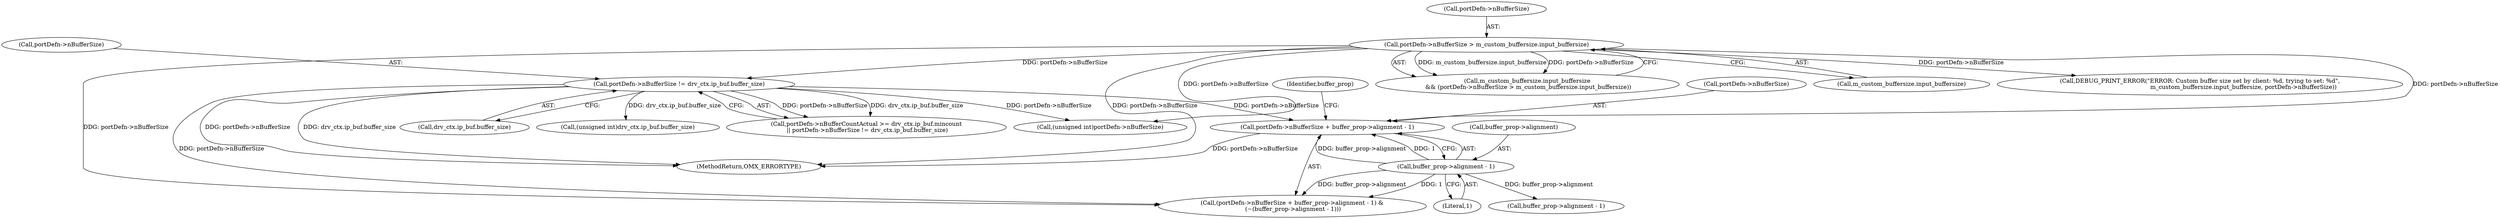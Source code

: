 digraph "0_Android_560ccdb509a7b86186fac0fce1b25bd9a3e6a6e8_2@pointer" {
"1001258" [label="(Call,portDefn->nBufferSize + buffer_prop->alignment - 1)"];
"1001222" [label="(Call,portDefn->nBufferSize != drv_ctx.ip_buf.buffer_size)"];
"1001191" [label="(Call,portDefn->nBufferSize > m_custom_buffersize.input_buffersize)"];
"1001262" [label="(Call,buffer_prop->alignment - 1)"];
"1001222" [label="(Call,portDefn->nBufferSize != drv_ctx.ip_buf.buffer_size)"];
"1001266" [label="(Literal,1)"];
"1001187" [label="(Call,m_custom_buffersize.input_buffersize\n && (portDefn->nBufferSize > m_custom_buffersize.input_buffersize))"];
"1001263" [label="(Call,buffer_prop->alignment)"];
"1001270" [label="(Identifier,buffer_prop)"];
"1001259" [label="(Call,portDefn->nBufferSize)"];
"1001301" [label="(Call,(unsigned int)portDefn->nBufferSize)"];
"1001223" [label="(Call,portDefn->nBufferSize)"];
"1003102" [label="(MethodReturn,OMX_ERRORTYPE)"];
"1001195" [label="(Call,m_custom_buffersize.input_buffersize)"];
"1001226" [label="(Call,drv_ctx.ip_buf.buffer_size)"];
"1001262" [label="(Call,buffer_prop->alignment - 1)"];
"1001199" [label="(Call,DEBUG_PRINT_ERROR(\"ERROR: Custom buffer size set by client: %d, trying to set: %d\",\n                                               m_custom_buffersize.input_buffersize, portDefn->nBufferSize))"];
"1001268" [label="(Call,buffer_prop->alignment - 1)"];
"1001192" [label="(Call,portDefn->nBufferSize)"];
"1001258" [label="(Call,portDefn->nBufferSize + buffer_prop->alignment - 1)"];
"1001289" [label="(Call,(unsigned int)drv_ctx.ip_buf.buffer_size)"];
"1001191" [label="(Call,portDefn->nBufferSize > m_custom_buffersize.input_buffersize)"];
"1001212" [label="(Call,portDefn->nBufferCountActual >= drv_ctx.ip_buf.mincount\n || portDefn->nBufferSize != drv_ctx.ip_buf.buffer_size)"];
"1001257" [label="(Call,(portDefn->nBufferSize + buffer_prop->alignment - 1) &\n (~(buffer_prop->alignment - 1)))"];
"1001258" -> "1001257"  [label="AST: "];
"1001258" -> "1001262"  [label="CFG: "];
"1001259" -> "1001258"  [label="AST: "];
"1001262" -> "1001258"  [label="AST: "];
"1001270" -> "1001258"  [label="CFG: "];
"1001258" -> "1003102"  [label="DDG: portDefn->nBufferSize"];
"1001222" -> "1001258"  [label="DDG: portDefn->nBufferSize"];
"1001191" -> "1001258"  [label="DDG: portDefn->nBufferSize"];
"1001262" -> "1001258"  [label="DDG: buffer_prop->alignment"];
"1001262" -> "1001258"  [label="DDG: 1"];
"1001222" -> "1001212"  [label="AST: "];
"1001222" -> "1001226"  [label="CFG: "];
"1001223" -> "1001222"  [label="AST: "];
"1001226" -> "1001222"  [label="AST: "];
"1001212" -> "1001222"  [label="CFG: "];
"1001222" -> "1003102"  [label="DDG: portDefn->nBufferSize"];
"1001222" -> "1003102"  [label="DDG: drv_ctx.ip_buf.buffer_size"];
"1001222" -> "1001212"  [label="DDG: portDefn->nBufferSize"];
"1001222" -> "1001212"  [label="DDG: drv_ctx.ip_buf.buffer_size"];
"1001191" -> "1001222"  [label="DDG: portDefn->nBufferSize"];
"1001222" -> "1001257"  [label="DDG: portDefn->nBufferSize"];
"1001222" -> "1001289"  [label="DDG: drv_ctx.ip_buf.buffer_size"];
"1001222" -> "1001301"  [label="DDG: portDefn->nBufferSize"];
"1001191" -> "1001187"  [label="AST: "];
"1001191" -> "1001195"  [label="CFG: "];
"1001192" -> "1001191"  [label="AST: "];
"1001195" -> "1001191"  [label="AST: "];
"1001187" -> "1001191"  [label="CFG: "];
"1001191" -> "1003102"  [label="DDG: portDefn->nBufferSize"];
"1001191" -> "1001187"  [label="DDG: m_custom_buffersize.input_buffersize"];
"1001191" -> "1001187"  [label="DDG: portDefn->nBufferSize"];
"1001191" -> "1001199"  [label="DDG: portDefn->nBufferSize"];
"1001191" -> "1001257"  [label="DDG: portDefn->nBufferSize"];
"1001191" -> "1001301"  [label="DDG: portDefn->nBufferSize"];
"1001262" -> "1001266"  [label="CFG: "];
"1001263" -> "1001262"  [label="AST: "];
"1001266" -> "1001262"  [label="AST: "];
"1001262" -> "1001257"  [label="DDG: buffer_prop->alignment"];
"1001262" -> "1001257"  [label="DDG: 1"];
"1001262" -> "1001268"  [label="DDG: buffer_prop->alignment"];
}

